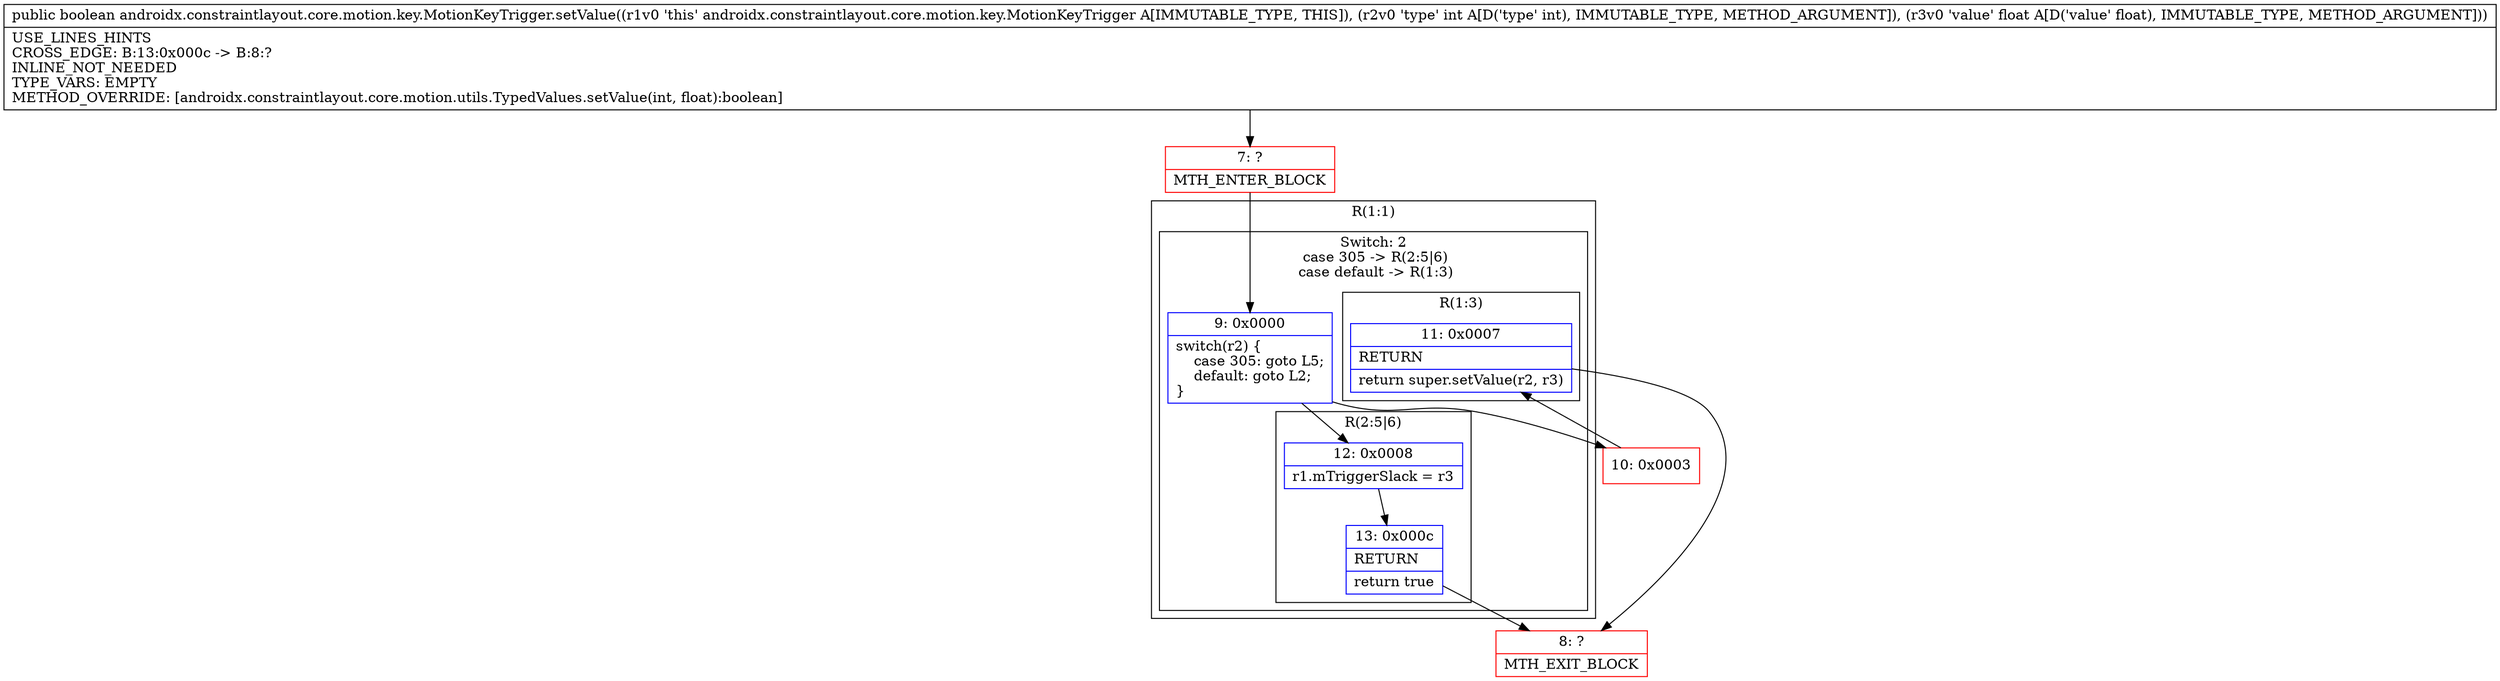 digraph "CFG forandroidx.constraintlayout.core.motion.key.MotionKeyTrigger.setValue(IF)Z" {
subgraph cluster_Region_1335030530 {
label = "R(1:1)";
node [shape=record,color=blue];
subgraph cluster_SwitchRegion_163567315 {
label = "Switch: 2
 case 305 -> R(2:5|6)
 case default -> R(1:3)";
node [shape=record,color=blue];
Node_9 [shape=record,label="{9\:\ 0x0000|switch(r2) \{\l    case 305: goto L5;\l    default: goto L2;\l\}\l}"];
subgraph cluster_Region_672666924 {
label = "R(2:5|6)";
node [shape=record,color=blue];
Node_12 [shape=record,label="{12\:\ 0x0008|r1.mTriggerSlack = r3\l}"];
Node_13 [shape=record,label="{13\:\ 0x000c|RETURN\l|return true\l}"];
}
subgraph cluster_Region_834973785 {
label = "R(1:3)";
node [shape=record,color=blue];
Node_11 [shape=record,label="{11\:\ 0x0007|RETURN\l|return super.setValue(r2, r3)\l}"];
}
}
}
Node_7 [shape=record,color=red,label="{7\:\ ?|MTH_ENTER_BLOCK\l}"];
Node_10 [shape=record,color=red,label="{10\:\ 0x0003}"];
Node_8 [shape=record,color=red,label="{8\:\ ?|MTH_EXIT_BLOCK\l}"];
MethodNode[shape=record,label="{public boolean androidx.constraintlayout.core.motion.key.MotionKeyTrigger.setValue((r1v0 'this' androidx.constraintlayout.core.motion.key.MotionKeyTrigger A[IMMUTABLE_TYPE, THIS]), (r2v0 'type' int A[D('type' int), IMMUTABLE_TYPE, METHOD_ARGUMENT]), (r3v0 'value' float A[D('value' float), IMMUTABLE_TYPE, METHOD_ARGUMENT]))  | USE_LINES_HINTS\lCROSS_EDGE: B:13:0x000c \-\> B:8:?\lINLINE_NOT_NEEDED\lTYPE_VARS: EMPTY\lMETHOD_OVERRIDE: [androidx.constraintlayout.core.motion.utils.TypedValues.setValue(int, float):boolean]\l}"];
MethodNode -> Node_7;Node_9 -> Node_10;
Node_9 -> Node_12;
Node_12 -> Node_13;
Node_13 -> Node_8;
Node_11 -> Node_8;
Node_7 -> Node_9;
Node_10 -> Node_11;
}

